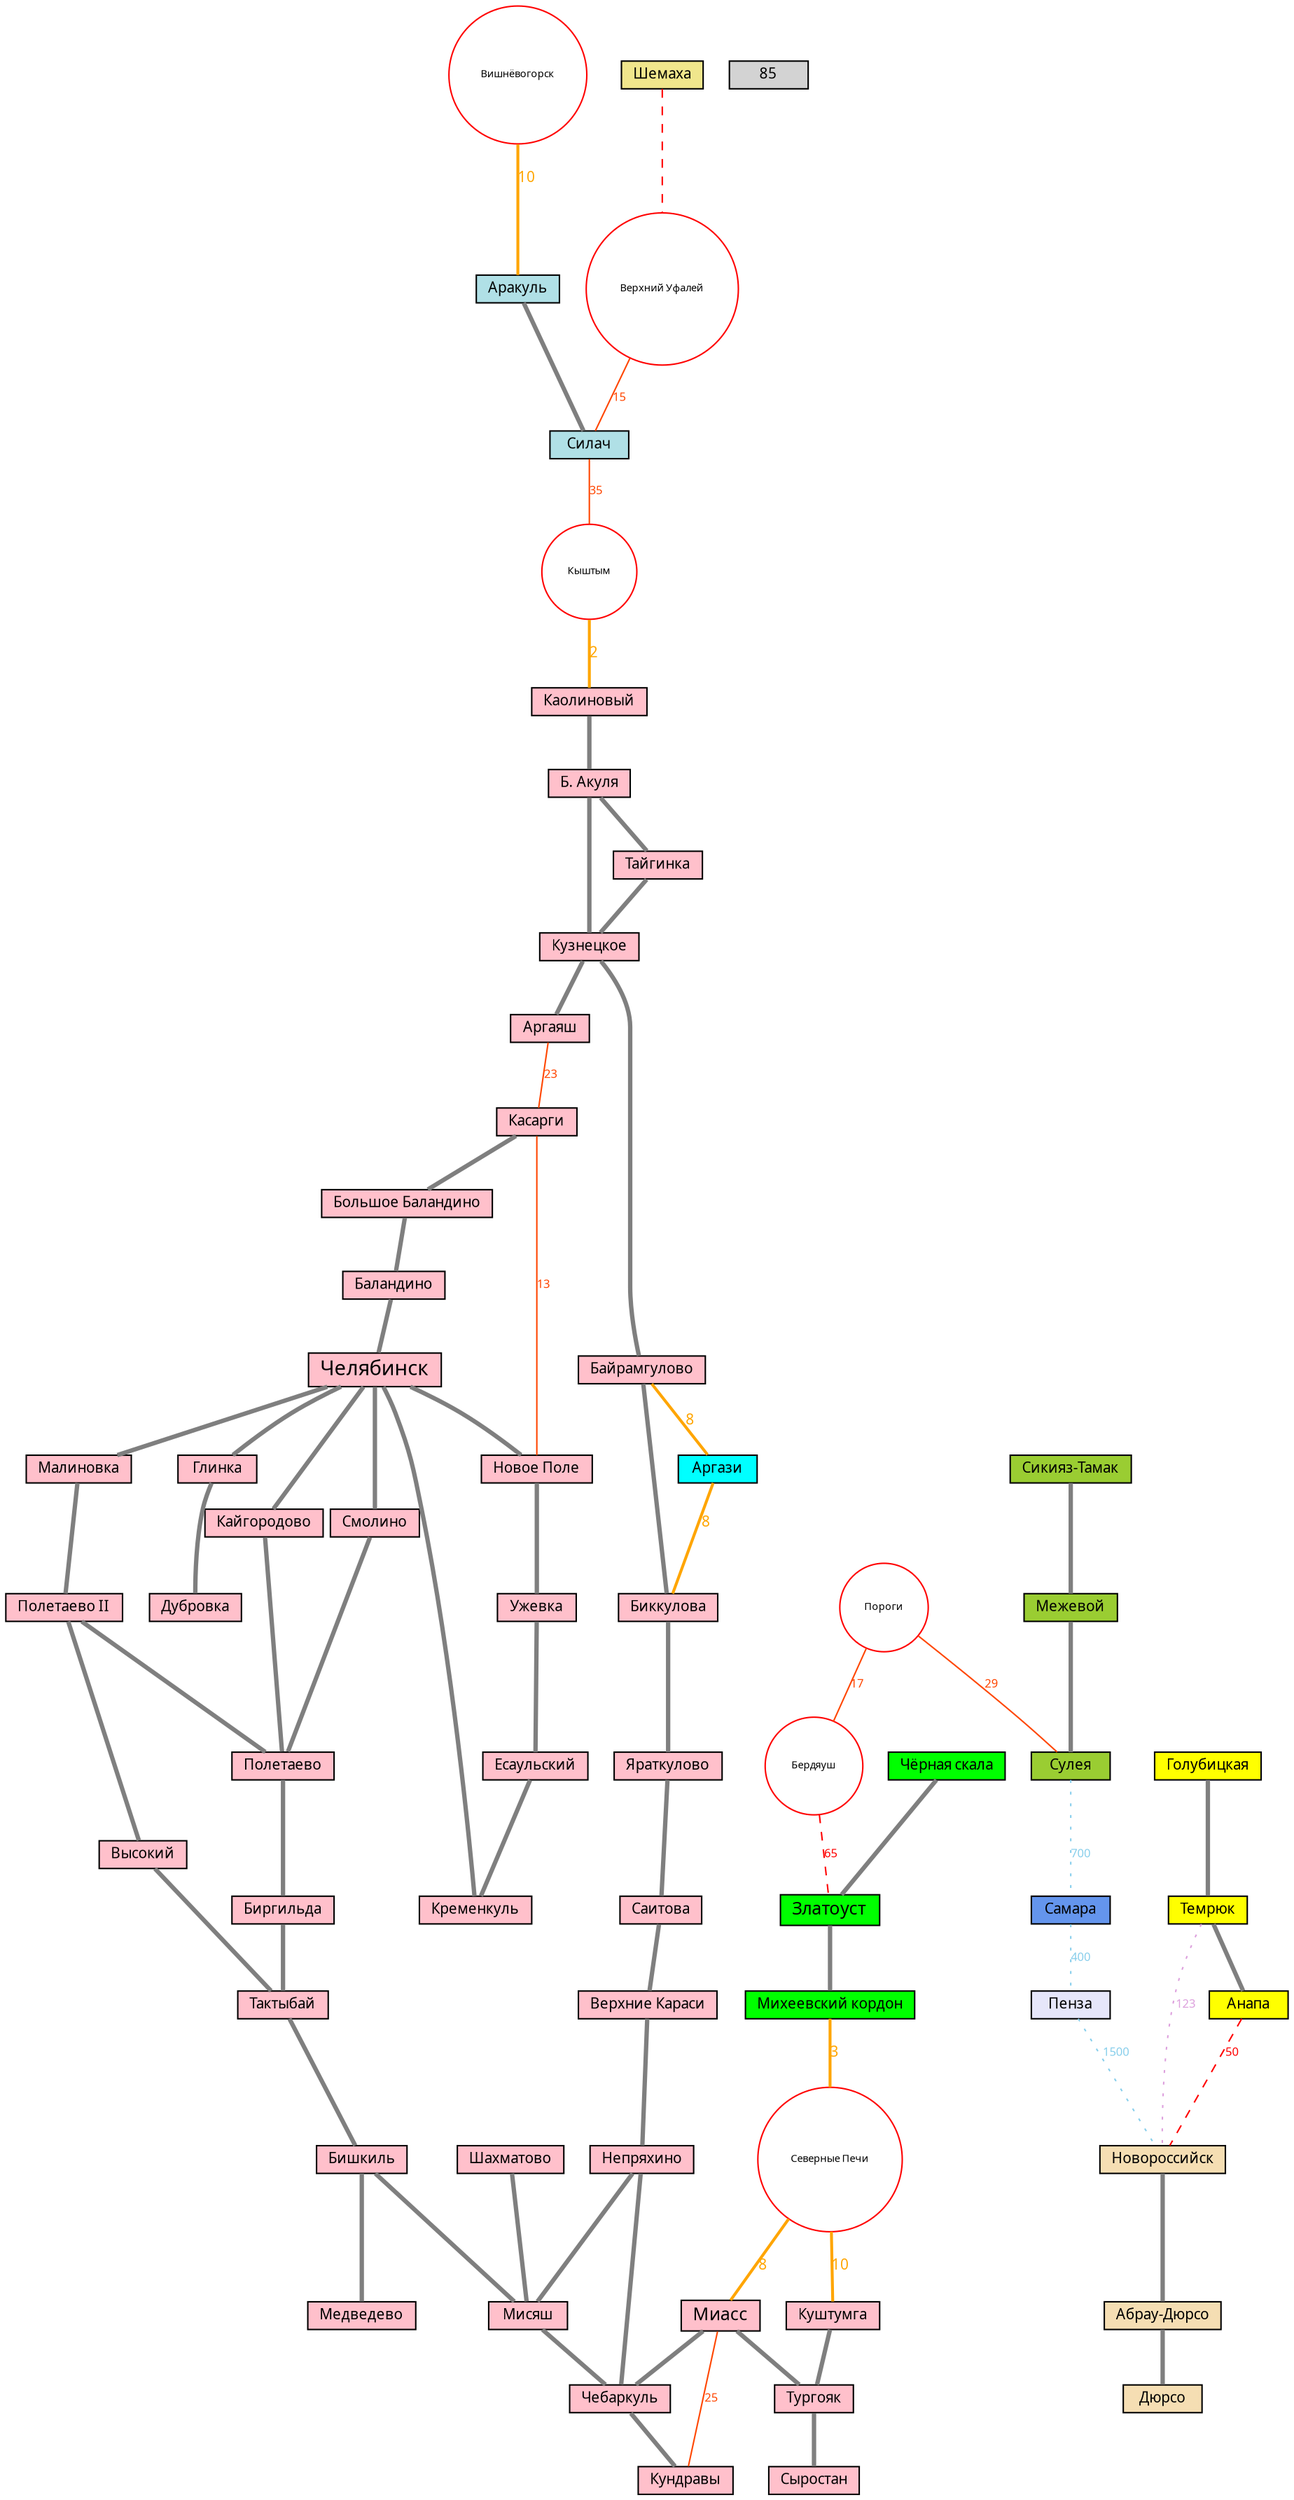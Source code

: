 graph G {
    node [ shape=box, fontsize=10, fontname="Droid Sans", style=filled, height=0.2 ]
    edge [ color=gray50, penwidth=3, fontname="Droid Sans" ]
    graph [ overlap=false ]

    subgraph main {
        node [ fillcolor=pink ]

        Челябинск [ fontsize=14 ]
        Миасс [ fontsize=12 ]
        Челябинск -- Смолино -- Полетаево -- Биргильда -- Тактыбай -- Бишкиль -- Мисяш -- Чебаркуль
        Миасс -- Чебаркуль
        Непряхино -- Мисяш
        Шахматово -- Мисяш
        Бишкиль -- Медведево 
        Челябинск -- Малиновка -- "Полетаево II" -- Высокий -- Тактыбай
        "Полетаево II" -- Полетаево
        Каолиновый -- "Б. Акуля" -- Кузнецкое -- Байрамгулово -- Биккулова -- Яраткулово -- Саитова -- "Верхние Караси" -- Непряхино -- Чебаркуль -- Кундравы
        "Б. Акуля" -- Тайгинка -- Кузнецкое -- Аргаяш
        Челябинск -- Кайгородово -- Полетаево
        Есаульский -- Кременкуль -- Челябинск
        Касарги -- "Большое Баландино" -- Баландино -- Челябинск
        Миасс -- Тургояк -- Сыростан
        Куштумга -- Тургояк
        Челябинск -- "Новое Поле" -- Ужевка -- Есаульский
        Челябинск -- Глинка -- Дубровка
    }

    subgraph north {
        node [ fillcolor=powderblue ]

        Аракуль -- Силач
    }

    subgraph argazi {
        node [ fillcolor=cyan ]

        Аргази
    }

    subgraph penza {
        node [ fillcolor=lavender ]

        Пенза
    }

    subgraph samara {
        node [ fillcolor=cornflowerblue ]

        Самара
    }

    subgraph shemakha {
        node [ fillcolor=khaki ]

        Шемаха
    }

    subgraph mount {
        node [ fillcolor=green ]
        Златоуст [ fontsize=12 ]

        "Чёрная скала" -- Златоуст -- "Михеевский кордон"
    }

    subgraph ai {
        node [ fillcolor=yellowgreen ]

        "Сикияз-Тамак" -- Межевой -- Сулея
    }

    subgraph south1 {
        node [ fillcolor=yellow ]

        Голубицкая -- Темрюк -- Анапа
    }

    subgraph south2 {
        node [ fillcolor=wheat ]

        Новороссийск -- "Абрау-Дюрсо" -- Дюрсо
    }

    subgraph failed_cities {
        node [ shape="circle",fillcolor="white",color="red",fontsize=7, height=0.1 ]
        Кыштым Пороги Бердяуш "Северные Печи" Вишнёвогорск "Верхний Уфалей"
    }

    subgraph failed {

        // Ближние
        edge [ color=orange, fontcolor=orange, fontsize=10, penwidth=2 ]
        Кыштым -- Каолиновый [ label=2 ]
        "Михеевский кордон" -- "Северные Печи" [ label=3 ]
        "Северные Печи" -- Миасс [ label=8 ]
        Байрамгулово -- Аргази -- Биккулова [ label=8 ]
        Вишнёвогорск -- Аракуль  [ label=10 ]
        "Северные Печи" -- Куштумга [ label=10 ]

        edge [ color=orangered, fontcolor=orangered, fontsize=8, penwidth=1 ]
        Касарги -- "Новое Поле" [ label=13 ]
        "Верхний Уфалей" -- Силач [ label=15 ]
        Пороги -- Бердяуш [ label=17 ]
        Миасс -- Кундравы  [ label=25 ]
        Аргаяш -- Касарги  [ label=23 ]
        Пороги -- Сулея  [ label=29 ]
        Силач -- Кыштым  [ label=35 ]

        // Средние — можно пройти за день
        edge [ color=red, fontcolor=red, style="dashed" ]
        Анапа -- Новороссийск  [ label=50 ]
        Бердяуш -- Златоуст [ label=65 ]
        Шемаха -- "Верхний Уфалей"   [ label=85 ]

        // Дальние
        edge [ color=plum, fontcolor=plum, style="dotted" ]
        Темрюк -- Новороссийск [ label=123 ]
        
        // Совсем дальние — нереально проехать
        edge [ color=skyblue, fontcolor=skyblue ]
        Самара -- Пенза [ label=400 ]
        Сулея -- Самара [ label=700 ]
        Пенза -- Новороссийск [ label=1500 ]

    }
}
